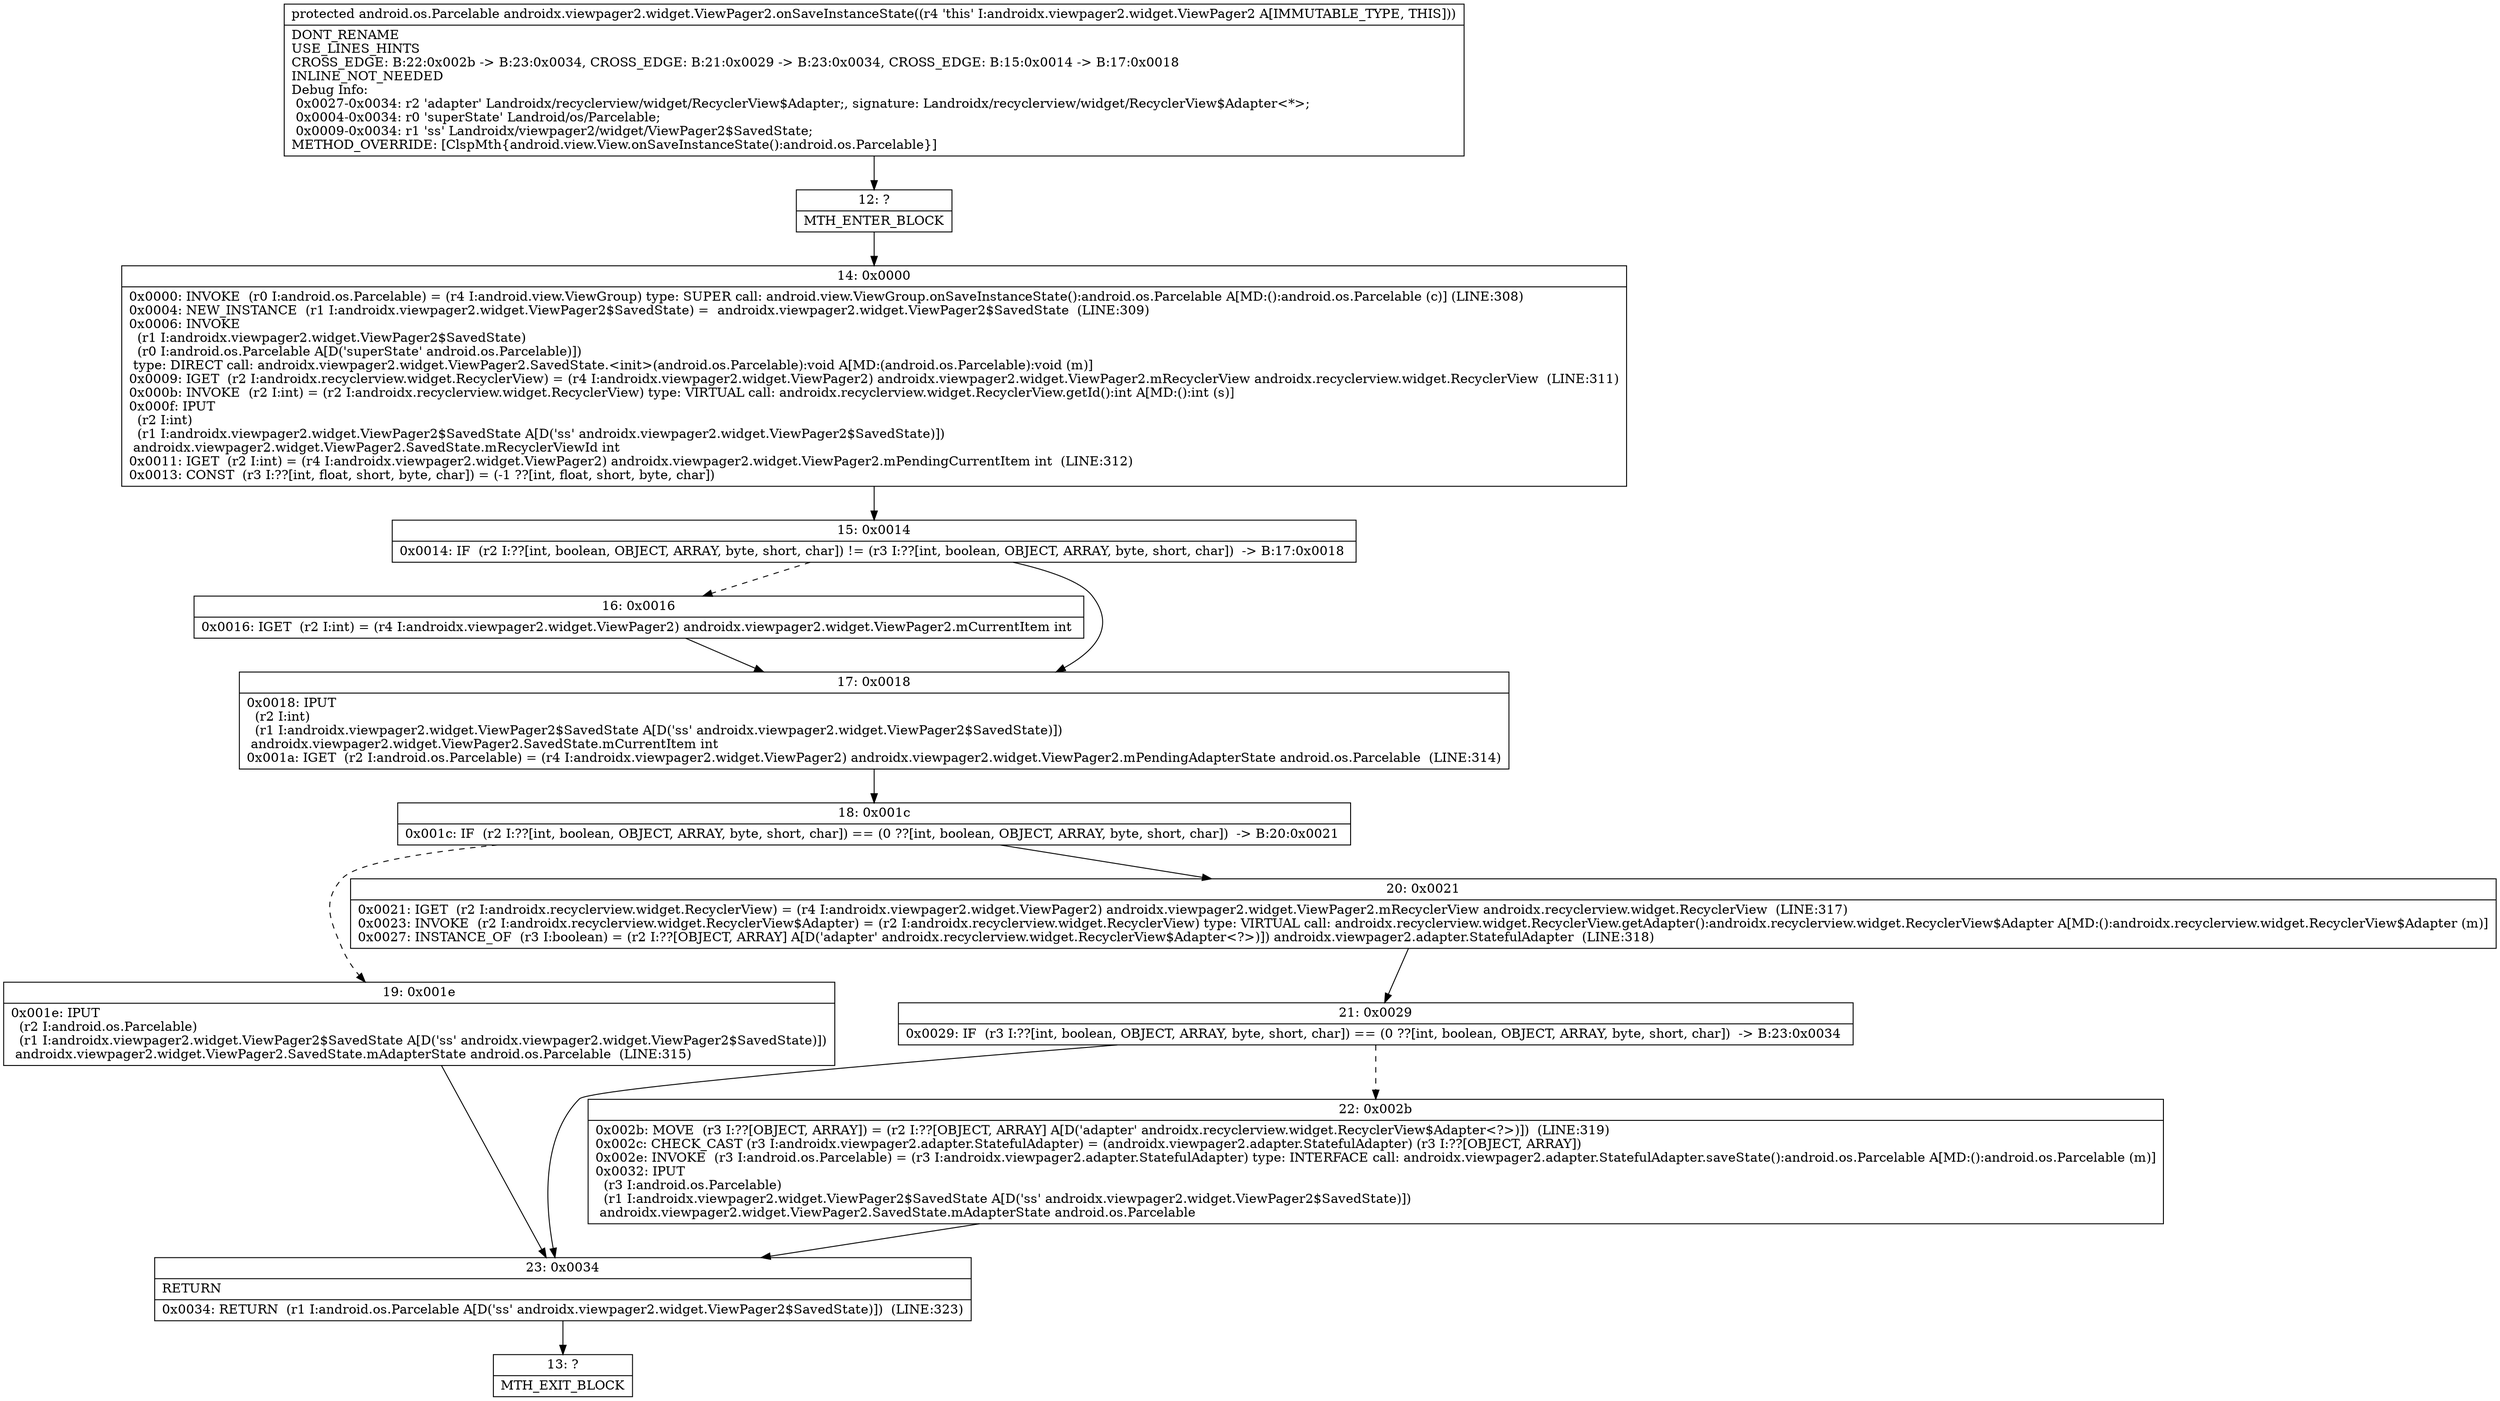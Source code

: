 digraph "CFG forandroidx.viewpager2.widget.ViewPager2.onSaveInstanceState()Landroid\/os\/Parcelable;" {
Node_12 [shape=record,label="{12\:\ ?|MTH_ENTER_BLOCK\l}"];
Node_14 [shape=record,label="{14\:\ 0x0000|0x0000: INVOKE  (r0 I:android.os.Parcelable) = (r4 I:android.view.ViewGroup) type: SUPER call: android.view.ViewGroup.onSaveInstanceState():android.os.Parcelable A[MD:():android.os.Parcelable (c)] (LINE:308)\l0x0004: NEW_INSTANCE  (r1 I:androidx.viewpager2.widget.ViewPager2$SavedState) =  androidx.viewpager2.widget.ViewPager2$SavedState  (LINE:309)\l0x0006: INVOKE  \l  (r1 I:androidx.viewpager2.widget.ViewPager2$SavedState)\l  (r0 I:android.os.Parcelable A[D('superState' android.os.Parcelable)])\l type: DIRECT call: androidx.viewpager2.widget.ViewPager2.SavedState.\<init\>(android.os.Parcelable):void A[MD:(android.os.Parcelable):void (m)]\l0x0009: IGET  (r2 I:androidx.recyclerview.widget.RecyclerView) = (r4 I:androidx.viewpager2.widget.ViewPager2) androidx.viewpager2.widget.ViewPager2.mRecyclerView androidx.recyclerview.widget.RecyclerView  (LINE:311)\l0x000b: INVOKE  (r2 I:int) = (r2 I:androidx.recyclerview.widget.RecyclerView) type: VIRTUAL call: androidx.recyclerview.widget.RecyclerView.getId():int A[MD:():int (s)]\l0x000f: IPUT  \l  (r2 I:int)\l  (r1 I:androidx.viewpager2.widget.ViewPager2$SavedState A[D('ss' androidx.viewpager2.widget.ViewPager2$SavedState)])\l androidx.viewpager2.widget.ViewPager2.SavedState.mRecyclerViewId int \l0x0011: IGET  (r2 I:int) = (r4 I:androidx.viewpager2.widget.ViewPager2) androidx.viewpager2.widget.ViewPager2.mPendingCurrentItem int  (LINE:312)\l0x0013: CONST  (r3 I:??[int, float, short, byte, char]) = (\-1 ??[int, float, short, byte, char]) \l}"];
Node_15 [shape=record,label="{15\:\ 0x0014|0x0014: IF  (r2 I:??[int, boolean, OBJECT, ARRAY, byte, short, char]) != (r3 I:??[int, boolean, OBJECT, ARRAY, byte, short, char])  \-\> B:17:0x0018 \l}"];
Node_16 [shape=record,label="{16\:\ 0x0016|0x0016: IGET  (r2 I:int) = (r4 I:androidx.viewpager2.widget.ViewPager2) androidx.viewpager2.widget.ViewPager2.mCurrentItem int \l}"];
Node_17 [shape=record,label="{17\:\ 0x0018|0x0018: IPUT  \l  (r2 I:int)\l  (r1 I:androidx.viewpager2.widget.ViewPager2$SavedState A[D('ss' androidx.viewpager2.widget.ViewPager2$SavedState)])\l androidx.viewpager2.widget.ViewPager2.SavedState.mCurrentItem int \l0x001a: IGET  (r2 I:android.os.Parcelable) = (r4 I:androidx.viewpager2.widget.ViewPager2) androidx.viewpager2.widget.ViewPager2.mPendingAdapterState android.os.Parcelable  (LINE:314)\l}"];
Node_18 [shape=record,label="{18\:\ 0x001c|0x001c: IF  (r2 I:??[int, boolean, OBJECT, ARRAY, byte, short, char]) == (0 ??[int, boolean, OBJECT, ARRAY, byte, short, char])  \-\> B:20:0x0021 \l}"];
Node_19 [shape=record,label="{19\:\ 0x001e|0x001e: IPUT  \l  (r2 I:android.os.Parcelable)\l  (r1 I:androidx.viewpager2.widget.ViewPager2$SavedState A[D('ss' androidx.viewpager2.widget.ViewPager2$SavedState)])\l androidx.viewpager2.widget.ViewPager2.SavedState.mAdapterState android.os.Parcelable  (LINE:315)\l}"];
Node_23 [shape=record,label="{23\:\ 0x0034|RETURN\l|0x0034: RETURN  (r1 I:android.os.Parcelable A[D('ss' androidx.viewpager2.widget.ViewPager2$SavedState)])  (LINE:323)\l}"];
Node_13 [shape=record,label="{13\:\ ?|MTH_EXIT_BLOCK\l}"];
Node_20 [shape=record,label="{20\:\ 0x0021|0x0021: IGET  (r2 I:androidx.recyclerview.widget.RecyclerView) = (r4 I:androidx.viewpager2.widget.ViewPager2) androidx.viewpager2.widget.ViewPager2.mRecyclerView androidx.recyclerview.widget.RecyclerView  (LINE:317)\l0x0023: INVOKE  (r2 I:androidx.recyclerview.widget.RecyclerView$Adapter) = (r2 I:androidx.recyclerview.widget.RecyclerView) type: VIRTUAL call: androidx.recyclerview.widget.RecyclerView.getAdapter():androidx.recyclerview.widget.RecyclerView$Adapter A[MD:():androidx.recyclerview.widget.RecyclerView$Adapter (m)]\l0x0027: INSTANCE_OF  (r3 I:boolean) = (r2 I:??[OBJECT, ARRAY] A[D('adapter' androidx.recyclerview.widget.RecyclerView$Adapter\<?\>)]) androidx.viewpager2.adapter.StatefulAdapter  (LINE:318)\l}"];
Node_21 [shape=record,label="{21\:\ 0x0029|0x0029: IF  (r3 I:??[int, boolean, OBJECT, ARRAY, byte, short, char]) == (0 ??[int, boolean, OBJECT, ARRAY, byte, short, char])  \-\> B:23:0x0034 \l}"];
Node_22 [shape=record,label="{22\:\ 0x002b|0x002b: MOVE  (r3 I:??[OBJECT, ARRAY]) = (r2 I:??[OBJECT, ARRAY] A[D('adapter' androidx.recyclerview.widget.RecyclerView$Adapter\<?\>)])  (LINE:319)\l0x002c: CHECK_CAST (r3 I:androidx.viewpager2.adapter.StatefulAdapter) = (androidx.viewpager2.adapter.StatefulAdapter) (r3 I:??[OBJECT, ARRAY]) \l0x002e: INVOKE  (r3 I:android.os.Parcelable) = (r3 I:androidx.viewpager2.adapter.StatefulAdapter) type: INTERFACE call: androidx.viewpager2.adapter.StatefulAdapter.saveState():android.os.Parcelable A[MD:():android.os.Parcelable (m)]\l0x0032: IPUT  \l  (r3 I:android.os.Parcelable)\l  (r1 I:androidx.viewpager2.widget.ViewPager2$SavedState A[D('ss' androidx.viewpager2.widget.ViewPager2$SavedState)])\l androidx.viewpager2.widget.ViewPager2.SavedState.mAdapterState android.os.Parcelable \l}"];
MethodNode[shape=record,label="{protected android.os.Parcelable androidx.viewpager2.widget.ViewPager2.onSaveInstanceState((r4 'this' I:androidx.viewpager2.widget.ViewPager2 A[IMMUTABLE_TYPE, THIS]))  | DONT_RENAME\lUSE_LINES_HINTS\lCROSS_EDGE: B:22:0x002b \-\> B:23:0x0034, CROSS_EDGE: B:21:0x0029 \-\> B:23:0x0034, CROSS_EDGE: B:15:0x0014 \-\> B:17:0x0018\lINLINE_NOT_NEEDED\lDebug Info:\l  0x0027\-0x0034: r2 'adapter' Landroidx\/recyclerview\/widget\/RecyclerView$Adapter;, signature: Landroidx\/recyclerview\/widget\/RecyclerView$Adapter\<*\>;\l  0x0004\-0x0034: r0 'superState' Landroid\/os\/Parcelable;\l  0x0009\-0x0034: r1 'ss' Landroidx\/viewpager2\/widget\/ViewPager2$SavedState;\lMETHOD_OVERRIDE: [ClspMth\{android.view.View.onSaveInstanceState():android.os.Parcelable\}]\l}"];
MethodNode -> Node_12;Node_12 -> Node_14;
Node_14 -> Node_15;
Node_15 -> Node_16[style=dashed];
Node_15 -> Node_17;
Node_16 -> Node_17;
Node_17 -> Node_18;
Node_18 -> Node_19[style=dashed];
Node_18 -> Node_20;
Node_19 -> Node_23;
Node_23 -> Node_13;
Node_20 -> Node_21;
Node_21 -> Node_22[style=dashed];
Node_21 -> Node_23;
Node_22 -> Node_23;
}

